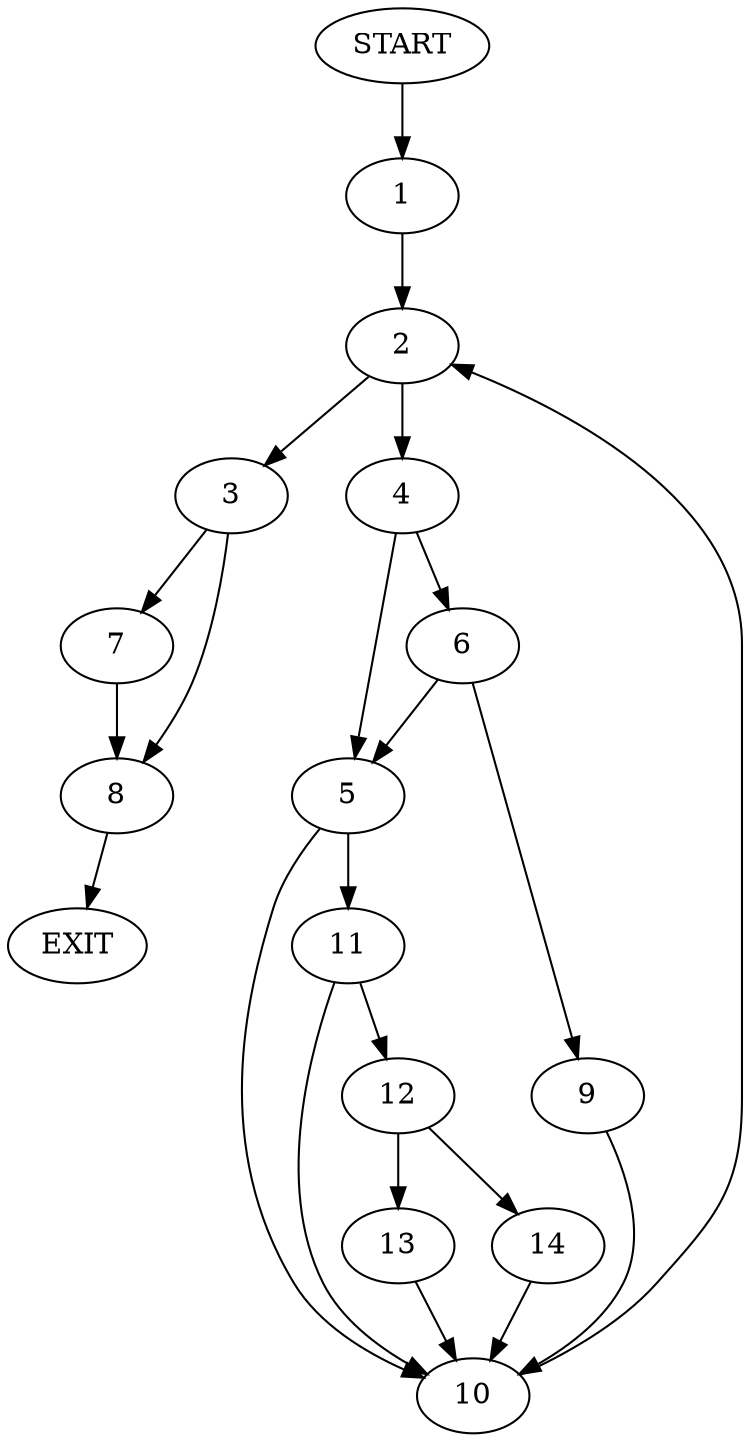digraph {
0 [label="START"];
1;
2;
3;
4;
5;
6;
7;
8;
9;
10;
11;
12;
13;
14;
15 [label="EXIT"];
0 -> 1;
1 -> 2;
2 -> 3;
2 -> 4;
4 -> 5;
4 -> 6;
3 -> 7;
3 -> 8;
6 -> 5;
6 -> 9;
5 -> 10;
5 -> 11;
9 -> 10;
10 -> 2;
11 -> 10;
11 -> 12;
12 -> 13;
12 -> 14;
14 -> 10;
13 -> 10;
8 -> 15;
7 -> 8;
}
